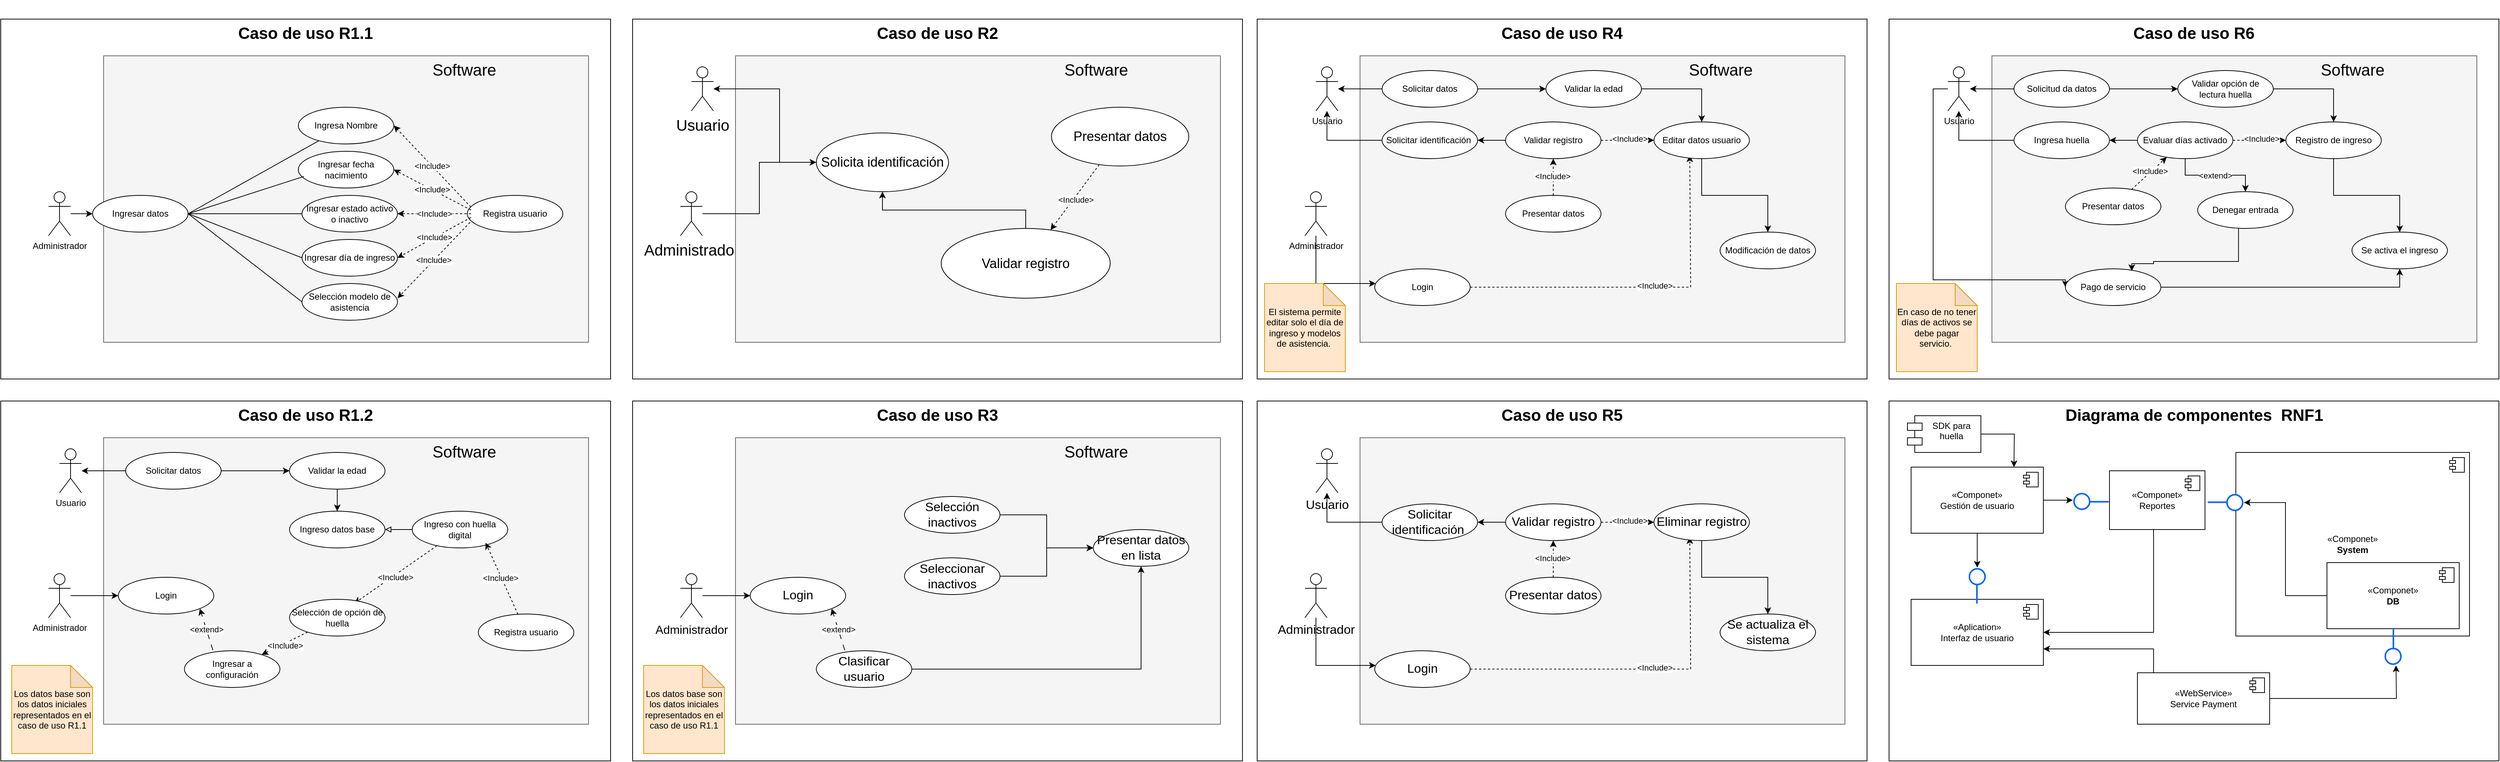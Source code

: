 <mxfile version="24.7.17">
  <diagram name="Página-1" id="iMw8ebUakvHaczHuA2bd">
    <mxGraphModel dx="1173" dy="1737" grid="1" gridSize="10" guides="1" tooltips="1" connect="1" arrows="1" fold="1" page="1" pageScale="1" pageWidth="827" pageHeight="1169" math="0" shadow="0">
      <root>
        <mxCell id="0" />
        <mxCell id="1" parent="0" />
        <mxCell id="wywwgfZlcPeR4gzROqG8-1" value="" style="rounded=0;whiteSpace=wrap;html=1;movable=0;resizable=0;rotatable=0;deletable=0;editable=0;locked=1;connectable=0;" parent="1" vertex="1">
          <mxGeometry x="20" y="10" width="830" height="490" as="geometry" />
        </mxCell>
        <mxCell id="wywwgfZlcPeR4gzROqG8-2" value="&lt;p style=&quot;line-height: 220%; font-size: 22px;&quot;&gt;&lt;b style=&quot;font-size: 22px;&quot;&gt;Caso de uso R1.1&lt;/b&gt;&lt;/p&gt;" style="text;html=1;align=center;verticalAlign=middle;whiteSpace=wrap;rounded=0;fontSize=22;" parent="1" vertex="1">
          <mxGeometry x="311.25" y="20" width="247.5" height="20" as="geometry" />
        </mxCell>
        <mxCell id="l-SMWB87ZbD4jDl5s2TY-5" value="Administrador" style="shape=umlActor;verticalLabelPosition=bottom;verticalAlign=top;html=1;outlineConnect=0;" parent="1" vertex="1">
          <mxGeometry x="85" y="245" width="30" height="60" as="geometry" />
        </mxCell>
        <mxCell id="l-SMWB87ZbD4jDl5s2TY-29" value="" style="rounded=0;whiteSpace=wrap;html=1;fillColor=#f5f5f5;fontColor=#333333;strokeColor=#666666;movable=0;resizable=0;rotatable=0;deletable=0;editable=0;locked=1;connectable=0;" parent="1" vertex="1">
          <mxGeometry x="160" y="60" width="660" height="390" as="geometry" />
        </mxCell>
        <mxCell id="l-SMWB87ZbD4jDl5s2TY-28" style="edgeStyle=orthogonalEdgeStyle;rounded=0;orthogonalLoop=1;jettySize=auto;html=1;" parent="1" source="l-SMWB87ZbD4jDl5s2TY-5" target="l-SMWB87ZbD4jDl5s2TY-27" edge="1">
          <mxGeometry relative="1" as="geometry" />
        </mxCell>
        <mxCell id="l-SMWB87ZbD4jDl5s2TY-6" value="Ingresa Nombre" style="ellipse;whiteSpace=wrap;html=1;" parent="1" vertex="1">
          <mxGeometry x="425" y="130" width="130" height="50" as="geometry" />
        </mxCell>
        <mxCell id="l-SMWB87ZbD4jDl5s2TY-7" value="Registra usuario" style="ellipse;whiteSpace=wrap;html=1;" parent="1" vertex="1">
          <mxGeometry x="655" y="250" width="130" height="50" as="geometry" />
        </mxCell>
        <mxCell id="l-SMWB87ZbD4jDl5s2TY-8" value="&amp;lt;Include&amp;gt;" style="endArrow=classic;html=1;rounded=0;entryX=1;entryY=0.5;entryDx=0;entryDy=0;dashed=1;" parent="1" target="l-SMWB87ZbD4jDl5s2TY-6" edge="1">
          <mxGeometry width="50" height="50" relative="1" as="geometry">
            <mxPoint x="660" y="266" as="sourcePoint" />
            <mxPoint x="785" y="240" as="targetPoint" />
          </mxGeometry>
        </mxCell>
        <mxCell id="l-SMWB87ZbD4jDl5s2TY-9" value="Ingresar fecha nacimiento" style="ellipse;whiteSpace=wrap;html=1;" parent="1" vertex="1">
          <mxGeometry x="425" y="190" width="130" height="50" as="geometry" />
        </mxCell>
        <mxCell id="l-SMWB87ZbD4jDl5s2TY-10" value="Ingresar estado activo o inactivo" style="ellipse;whiteSpace=wrap;html=1;" parent="1" vertex="1">
          <mxGeometry x="430" y="250" width="130" height="50" as="geometry" />
        </mxCell>
        <mxCell id="l-SMWB87ZbD4jDl5s2TY-11" value="Ingresar día de ingreso" style="ellipse;whiteSpace=wrap;html=1;" parent="1" vertex="1">
          <mxGeometry x="430" y="310" width="130" height="50" as="geometry" />
        </mxCell>
        <mxCell id="l-SMWB87ZbD4jDl5s2TY-12" value="Selección modelo de asistencia" style="ellipse;whiteSpace=wrap;html=1;" parent="1" vertex="1">
          <mxGeometry x="430" y="370" width="130" height="50" as="geometry" />
        </mxCell>
        <mxCell id="l-SMWB87ZbD4jDl5s2TY-27" value="Ingresar datos" style="ellipse;whiteSpace=wrap;html=1;" parent="1" vertex="1">
          <mxGeometry x="145" y="250" width="130" height="50" as="geometry" />
        </mxCell>
        <mxCell id="l-SMWB87ZbD4jDl5s2TY-3" value="Software" style="text;html=1;align=center;verticalAlign=middle;whiteSpace=wrap;rounded=0;fontSize=22;" parent="1" vertex="1">
          <mxGeometry x="590" y="60" width="122" height="40" as="geometry" />
        </mxCell>
        <mxCell id="l-SMWB87ZbD4jDl5s2TY-123" value="" style="rounded=0;whiteSpace=wrap;html=1;movable=1;resizable=1;rotatable=1;deletable=1;editable=1;locked=0;connectable=1;" parent="1" vertex="1">
          <mxGeometry x="20" y="530" width="830" height="490" as="geometry" />
        </mxCell>
        <mxCell id="l-SMWB87ZbD4jDl5s2TY-124" value="&lt;p style=&quot;line-height: 220%; font-size: 22px;&quot;&gt;&lt;b style=&quot;font-size: 22px;&quot;&gt;Caso de uso R1.2&lt;/b&gt;&lt;/p&gt;" style="text;html=1;align=center;verticalAlign=middle;whiteSpace=wrap;rounded=0;fontSize=22;" parent="1" vertex="1">
          <mxGeometry x="311.25" y="540" width="247.5" height="20" as="geometry" />
        </mxCell>
        <mxCell id="l-SMWB87ZbD4jDl5s2TY-125" value="Administrador" style="shape=umlActor;verticalLabelPosition=bottom;verticalAlign=top;html=1;outlineConnect=0;" parent="1" vertex="1">
          <mxGeometry x="85" y="765" width="30" height="60" as="geometry" />
        </mxCell>
        <mxCell id="l-SMWB87ZbD4jDl5s2TY-126" value="" style="rounded=0;whiteSpace=wrap;html=1;fillColor=#f5f5f5;fontColor=#333333;strokeColor=#666666;movable=1;resizable=1;rotatable=1;deletable=1;editable=1;locked=0;connectable=1;" parent="1" vertex="1">
          <mxGeometry x="160" y="580" width="660" height="390" as="geometry" />
        </mxCell>
        <mxCell id="l-SMWB87ZbD4jDl5s2TY-127" style="edgeStyle=orthogonalEdgeStyle;rounded=0;orthogonalLoop=1;jettySize=auto;html=1;" parent="1" source="l-SMWB87ZbD4jDl5s2TY-125" target="l-SMWB87ZbD4jDl5s2TY-144" edge="1">
          <mxGeometry relative="1" as="geometry" />
        </mxCell>
        <mxCell id="l-SMWB87ZbD4jDl5s2TY-128" value="Ingreso con huella digital" style="ellipse;whiteSpace=wrap;html=1;" parent="1" vertex="1">
          <mxGeometry x="580" y="680" width="130" height="50" as="geometry" />
        </mxCell>
        <mxCell id="l-SMWB87ZbD4jDl5s2TY-129" value="Registra usuario" style="ellipse;whiteSpace=wrap;html=1;" parent="1" vertex="1">
          <mxGeometry x="670" y="820" width="130" height="50" as="geometry" />
        </mxCell>
        <mxCell id="l-SMWB87ZbD4jDl5s2TY-130" value="&amp;lt;Include&amp;gt;" style="endArrow=classic;html=1;rounded=0;dashed=1;entryX=0.679;entryY=0.11;entryDx=0;entryDy=0;entryPerimeter=0;" parent="1" source="l-SMWB87ZbD4jDl5s2TY-128" target="l-SMWB87ZbD4jDl5s2TY-19" edge="1">
          <mxGeometry x="0.043" y="2" width="50" height="50" relative="1" as="geometry">
            <mxPoint x="510.0" y="777" as="sourcePoint" />
            <mxPoint x="470" y="750" as="targetPoint" />
            <mxPoint x="1" as="offset" />
          </mxGeometry>
        </mxCell>
        <mxCell id="l-SMWB87ZbD4jDl5s2TY-144" value="Login" style="ellipse;whiteSpace=wrap;html=1;" parent="1" vertex="1">
          <mxGeometry x="180" y="770" width="130" height="50" as="geometry" />
        </mxCell>
        <mxCell id="l-SMWB87ZbD4jDl5s2TY-145" value="Software" style="text;html=1;align=center;verticalAlign=middle;whiteSpace=wrap;rounded=0;fontSize=22;" parent="1" vertex="1">
          <mxGeometry x="590" y="580" width="122" height="40" as="geometry" />
        </mxCell>
        <mxCell id="l-SMWB87ZbD4jDl5s2TY-19" value="Selección de opción de huella" style="ellipse;whiteSpace=wrap;html=1;" parent="1" vertex="1">
          <mxGeometry x="413" y="800" width="130" height="50" as="geometry" />
        </mxCell>
        <mxCell id="l-SMWB87ZbD4jDl5s2TY-148" value="Los datos base son los datos iniciales representados en el caso de uso R1.1" style="shape=note;whiteSpace=wrap;html=1;backgroundOutline=1;darkOpacity=0.05;fillColor=#ffe6cc;strokeColor=#d79b00;" parent="1" vertex="1">
          <mxGeometry x="35" y="890" width="110" height="120" as="geometry" />
        </mxCell>
        <mxCell id="l-SMWB87ZbD4jDl5s2TY-149" value="Ingresar a configuración" style="ellipse;whiteSpace=wrap;html=1;" parent="1" vertex="1">
          <mxGeometry x="270" y="870" width="130" height="50" as="geometry" />
        </mxCell>
        <mxCell id="l-SMWB87ZbD4jDl5s2TY-150" value="" style="endArrow=none;html=1;rounded=0;exitX=1;exitY=0.5;exitDx=0;exitDy=0;" parent="1" source="l-SMWB87ZbD4jDl5s2TY-27" target="l-SMWB87ZbD4jDl5s2TY-6" edge="1">
          <mxGeometry width="50" height="50" relative="1" as="geometry">
            <mxPoint x="300" y="250" as="sourcePoint" />
            <mxPoint x="350" y="200" as="targetPoint" />
          </mxGeometry>
        </mxCell>
        <mxCell id="l-SMWB87ZbD4jDl5s2TY-151" value="" style="endArrow=none;html=1;rounded=0;exitX=1;exitY=0.5;exitDx=0;exitDy=0;entryX=0.058;entryY=0.685;entryDx=0;entryDy=0;entryPerimeter=0;" parent="1" source="l-SMWB87ZbD4jDl5s2TY-27" target="l-SMWB87ZbD4jDl5s2TY-9" edge="1">
          <mxGeometry width="50" height="50" relative="1" as="geometry">
            <mxPoint x="263" y="266" as="sourcePoint" />
            <mxPoint x="457" y="184" as="targetPoint" />
          </mxGeometry>
        </mxCell>
        <mxCell id="l-SMWB87ZbD4jDl5s2TY-152" value="" style="endArrow=none;html=1;rounded=0;exitX=1;exitY=0.5;exitDx=0;exitDy=0;" parent="1" source="l-SMWB87ZbD4jDl5s2TY-27" target="l-SMWB87ZbD4jDl5s2TY-10" edge="1">
          <mxGeometry width="50" height="50" relative="1" as="geometry">
            <mxPoint x="270" y="270" as="sourcePoint" />
            <mxPoint x="463" y="186" as="targetPoint" />
          </mxGeometry>
        </mxCell>
        <mxCell id="l-SMWB87ZbD4jDl5s2TY-153" value="" style="endArrow=none;html=1;rounded=0;exitX=1;exitY=0.5;exitDx=0;exitDy=0;entryX=0;entryY=0.5;entryDx=0;entryDy=0;" parent="1" source="l-SMWB87ZbD4jDl5s2TY-27" target="l-SMWB87ZbD4jDl5s2TY-11" edge="1">
          <mxGeometry width="50" height="50" relative="1" as="geometry">
            <mxPoint x="280" y="260" as="sourcePoint" />
            <mxPoint x="440" y="284" as="targetPoint" />
          </mxGeometry>
        </mxCell>
        <mxCell id="l-SMWB87ZbD4jDl5s2TY-154" value="" style="endArrow=none;html=1;rounded=0;exitX=1;exitY=0.5;exitDx=0;exitDy=0;entryX=0;entryY=0.5;entryDx=0;entryDy=0;" parent="1" source="l-SMWB87ZbD4jDl5s2TY-27" target="l-SMWB87ZbD4jDl5s2TY-12" edge="1">
          <mxGeometry width="50" height="50" relative="1" as="geometry">
            <mxPoint x="285" y="285" as="sourcePoint" />
            <mxPoint x="440" y="345" as="targetPoint" />
          </mxGeometry>
        </mxCell>
        <mxCell id="l-SMWB87ZbD4jDl5s2TY-155" value="&amp;lt;Include&amp;gt;" style="endArrow=classic;html=1;rounded=0;dashed=1;entryX=0.769;entryY=0.86;entryDx=0;entryDy=0;entryPerimeter=0;" parent="1" source="l-SMWB87ZbD4jDl5s2TY-129" target="l-SMWB87ZbD4jDl5s2TY-128" edge="1">
          <mxGeometry x="0.043" y="2" width="50" height="50" relative="1" as="geometry">
            <mxPoint x="471" y="787" as="sourcePoint" />
            <mxPoint x="529" y="738" as="targetPoint" />
            <mxPoint x="1" as="offset" />
            <Array as="points" />
          </mxGeometry>
        </mxCell>
        <mxCell id="l-SMWB87ZbD4jDl5s2TY-156" value="&amp;lt;Include&amp;gt;" style="endArrow=classic;html=1;rounded=0;dashed=1;" parent="1" source="l-SMWB87ZbD4jDl5s2TY-19" target="l-SMWB87ZbD4jDl5s2TY-149" edge="1">
          <mxGeometry x="0.043" y="2" width="50" height="50" relative="1" as="geometry">
            <mxPoint x="290" y="825" as="sourcePoint" />
            <mxPoint x="355" y="753" as="targetPoint" />
            <mxPoint x="1" as="offset" />
          </mxGeometry>
        </mxCell>
        <mxCell id="l-SMWB87ZbD4jDl5s2TY-157" value="&amp;lt;Include&amp;gt;" style="endArrow=classic;html=1;rounded=0;entryX=1;entryY=0.5;entryDx=0;entryDy=0;dashed=1;" parent="1" target="l-SMWB87ZbD4jDl5s2TY-9" edge="1">
          <mxGeometry width="50" height="50" relative="1" as="geometry">
            <mxPoint x="660" y="270" as="sourcePoint" />
            <mxPoint x="565" y="165" as="targetPoint" />
          </mxGeometry>
        </mxCell>
        <mxCell id="l-SMWB87ZbD4jDl5s2TY-158" value="&amp;lt;Include&amp;gt;" style="endArrow=classic;html=1;rounded=0;entryX=1;entryY=0.5;entryDx=0;entryDy=0;dashed=1;" parent="1" target="l-SMWB87ZbD4jDl5s2TY-10" edge="1">
          <mxGeometry width="50" height="50" relative="1" as="geometry">
            <mxPoint x="660" y="275" as="sourcePoint" />
            <mxPoint x="565" y="165" as="targetPoint" />
          </mxGeometry>
        </mxCell>
        <mxCell id="l-SMWB87ZbD4jDl5s2TY-159" value="&amp;lt;Include&amp;gt;" style="endArrow=classic;html=1;rounded=0;entryX=1;entryY=0.5;entryDx=0;entryDy=0;dashed=1;" parent="1" target="l-SMWB87ZbD4jDl5s2TY-11" edge="1">
          <mxGeometry width="50" height="50" relative="1" as="geometry">
            <mxPoint x="660" y="280" as="sourcePoint" />
            <mxPoint x="570" y="285" as="targetPoint" />
          </mxGeometry>
        </mxCell>
        <mxCell id="l-SMWB87ZbD4jDl5s2TY-160" value="&amp;lt;Include&amp;gt;" style="endArrow=classic;html=1;rounded=0;dashed=1;exitX=0.029;exitY=0.735;exitDx=0;exitDy=0;exitPerimeter=0;" parent="1" source="l-SMWB87ZbD4jDl5s2TY-7" edge="1">
          <mxGeometry width="50" height="50" relative="1" as="geometry">
            <mxPoint x="670" y="290" as="sourcePoint" />
            <mxPoint x="560" y="390" as="targetPoint" />
          </mxGeometry>
        </mxCell>
        <mxCell id="l-SMWB87ZbD4jDl5s2TY-162" value="&amp;lt;extend&amp;gt;" style="endArrow=classic;html=1;rounded=0;entryX=1;entryY=1;entryDx=0;entryDy=0;exitX=0.298;exitY=-0.015;exitDx=0;exitDy=0;exitPerimeter=0;dashed=1;dashPattern=8 8;" parent="1" source="l-SMWB87ZbD4jDl5s2TY-149" target="l-SMWB87ZbD4jDl5s2TY-144" edge="1">
          <mxGeometry x="-0.006" width="50" height="50" relative="1" as="geometry">
            <mxPoint x="310" y="880" as="sourcePoint" />
            <mxPoint x="360" y="830" as="targetPoint" />
            <mxPoint as="offset" />
          </mxGeometry>
        </mxCell>
        <mxCell id="l-SMWB87ZbD4jDl5s2TY-163" value="Ingreso datos base" style="ellipse;whiteSpace=wrap;html=1;" parent="1" vertex="1">
          <mxGeometry x="413" y="680" width="130" height="50" as="geometry" />
        </mxCell>
        <mxCell id="l-SMWB87ZbD4jDl5s2TY-174" style="edgeStyle=orthogonalEdgeStyle;rounded=0;orthogonalLoop=1;jettySize=auto;html=1;" parent="1" source="l-SMWB87ZbD4jDl5s2TY-167" target="l-SMWB87ZbD4jDl5s2TY-163" edge="1">
          <mxGeometry relative="1" as="geometry" />
        </mxCell>
        <mxCell id="l-SMWB87ZbD4jDl5s2TY-167" value="Validar la edad" style="ellipse;whiteSpace=wrap;html=1;" parent="1" vertex="1">
          <mxGeometry x="413" y="600" width="130" height="50" as="geometry" />
        </mxCell>
        <mxCell id="l-SMWB87ZbD4jDl5s2TY-168" value="Usuario" style="shape=umlActor;verticalLabelPosition=bottom;verticalAlign=top;html=1;outlineConnect=0;" parent="1" vertex="1">
          <mxGeometry x="100" y="595" width="30" height="60" as="geometry" />
        </mxCell>
        <mxCell id="l-SMWB87ZbD4jDl5s2TY-171" style="edgeStyle=orthogonalEdgeStyle;rounded=0;orthogonalLoop=1;jettySize=auto;html=1;" parent="1" source="l-SMWB87ZbD4jDl5s2TY-170" target="l-SMWB87ZbD4jDl5s2TY-167" edge="1">
          <mxGeometry relative="1" as="geometry" />
        </mxCell>
        <mxCell id="l-SMWB87ZbD4jDl5s2TY-173" style="edgeStyle=orthogonalEdgeStyle;rounded=0;orthogonalLoop=1;jettySize=auto;html=1;" parent="1" source="l-SMWB87ZbD4jDl5s2TY-170" target="l-SMWB87ZbD4jDl5s2TY-168" edge="1">
          <mxGeometry relative="1" as="geometry" />
        </mxCell>
        <mxCell id="l-SMWB87ZbD4jDl5s2TY-170" value="Solicitar datos" style="ellipse;whiteSpace=wrap;html=1;" parent="1" vertex="1">
          <mxGeometry x="190" y="600" width="130" height="50" as="geometry" />
        </mxCell>
        <mxCell id="l-SMWB87ZbD4jDl5s2TY-175" value="" style="rounded=0;whiteSpace=wrap;html=1;movable=1;resizable=1;rotatable=1;deletable=1;editable=1;locked=0;connectable=1;fontSize=21;" parent="1" vertex="1">
          <mxGeometry x="880" y="10" width="830" height="490" as="geometry" />
        </mxCell>
        <mxCell id="l-SMWB87ZbD4jDl5s2TY-176" value="&lt;p style=&quot;line-height: 220%; font-size: 22px;&quot;&gt;&lt;b style=&quot;font-size: 22px;&quot;&gt;Caso de uso R2&lt;/b&gt;&lt;/p&gt;" style="text;html=1;align=center;verticalAlign=middle;whiteSpace=wrap;rounded=0;fontSize=22;" parent="1" vertex="1">
          <mxGeometry x="1171.25" y="20" width="247.5" height="20" as="geometry" />
        </mxCell>
        <mxCell id="l-SMWB87ZbD4jDl5s2TY-177" value="Administrador" style="shape=umlActor;verticalLabelPosition=bottom;verticalAlign=top;html=1;outlineConnect=0;fontSize=21;" parent="1" vertex="1">
          <mxGeometry x="945" y="245" width="30" height="60" as="geometry" />
        </mxCell>
        <mxCell id="l-SMWB87ZbD4jDl5s2TY-178" value="" style="rounded=0;whiteSpace=wrap;html=1;fillColor=#f5f5f5;fontColor=#333333;strokeColor=#666666;movable=1;resizable=1;rotatable=1;deletable=1;editable=1;locked=0;connectable=1;" parent="1" vertex="1">
          <mxGeometry x="1020" y="60" width="660" height="390" as="geometry" />
        </mxCell>
        <mxCell id="l-SMWB87ZbD4jDl5s2TY-179" style="edgeStyle=orthogonalEdgeStyle;rounded=0;orthogonalLoop=1;jettySize=auto;html=1;" parent="1" source="l-SMWB87ZbD4jDl5s2TY-177" target="l-SMWB87ZbD4jDl5s2TY-183" edge="1">
          <mxGeometry relative="1" as="geometry" />
        </mxCell>
        <mxCell id="l-SMWB87ZbD4jDl5s2TY-183" value="Solicita identificación" style="ellipse;whiteSpace=wrap;html=1;fontSize=18;" parent="1" vertex="1">
          <mxGeometry x="1130" y="165" width="180" height="80" as="geometry" />
        </mxCell>
        <mxCell id="l-SMWB87ZbD4jDl5s2TY-184" value="Software" style="text;html=1;align=center;verticalAlign=middle;whiteSpace=wrap;rounded=0;fontSize=22;" parent="1" vertex="1">
          <mxGeometry x="1450" y="60" width="122" height="40" as="geometry" />
        </mxCell>
        <mxCell id="l-SMWB87ZbD4jDl5s2TY-185" value="Presentar datos" style="ellipse;whiteSpace=wrap;html=1;fontSize=18;" parent="1" vertex="1">
          <mxGeometry x="1450" y="130" width="187" height="80" as="geometry" />
        </mxCell>
        <mxCell id="l-SMWB87ZbD4jDl5s2TY-266" style="edgeStyle=orthogonalEdgeStyle;rounded=0;orthogonalLoop=1;jettySize=auto;html=1;" parent="1" source="l-SMWB87ZbD4jDl5s2TY-187" target="l-SMWB87ZbD4jDl5s2TY-183" edge="1">
          <mxGeometry relative="1" as="geometry" />
        </mxCell>
        <mxCell id="l-SMWB87ZbD4jDl5s2TY-187" value="Validar registro" style="ellipse;whiteSpace=wrap;html=1;fontSize=18;" parent="1" vertex="1">
          <mxGeometry x="1300" y="295" width="230" height="95" as="geometry" />
        </mxCell>
        <mxCell id="l-SMWB87ZbD4jDl5s2TY-189" value="&amp;lt;Include&amp;gt;" style="endArrow=classic;html=1;rounded=0;dashed=1;" parent="1" source="l-SMWB87ZbD4jDl5s2TY-185" target="l-SMWB87ZbD4jDl5s2TY-187" edge="1">
          <mxGeometry x="0.043" y="2" width="50" height="50" relative="1" as="geometry">
            <mxPoint x="1150" y="305" as="sourcePoint" />
            <mxPoint x="1215" y="233" as="targetPoint" />
            <mxPoint x="1" as="offset" />
          </mxGeometry>
        </mxCell>
        <mxCell id="l-SMWB87ZbD4jDl5s2TY-195" value="Usuario" style="shape=umlActor;verticalLabelPosition=bottom;verticalAlign=top;html=1;outlineConnect=0;fontSize=21;" parent="1" vertex="1">
          <mxGeometry x="960" y="75" width="30" height="60" as="geometry" />
        </mxCell>
        <mxCell id="l-SMWB87ZbD4jDl5s2TY-197" style="edgeStyle=orthogonalEdgeStyle;rounded=0;orthogonalLoop=1;jettySize=auto;html=1;" parent="1" source="l-SMWB87ZbD4jDl5s2TY-183" target="l-SMWB87ZbD4jDl5s2TY-195" edge="1">
          <mxGeometry relative="1" as="geometry">
            <Array as="points">
              <mxPoint x="1080" y="105" />
            </Array>
          </mxGeometry>
        </mxCell>
        <mxCell id="l-SMWB87ZbD4jDl5s2TY-199" value="" style="rounded=0;whiteSpace=wrap;html=1;movable=1;resizable=1;rotatable=1;deletable=1;editable=1;locked=0;connectable=1;" parent="1" vertex="1">
          <mxGeometry x="880" y="530" width="830" height="490" as="geometry" />
        </mxCell>
        <mxCell id="l-SMWB87ZbD4jDl5s2TY-200" value="&lt;p style=&quot;line-height: 220%; font-size: 22px;&quot;&gt;&lt;b style=&quot;font-size: 22px;&quot;&gt;Caso de uso R3&lt;/b&gt;&lt;/p&gt;" style="text;html=1;align=center;verticalAlign=middle;whiteSpace=wrap;rounded=0;fontSize=22;" parent="1" vertex="1">
          <mxGeometry x="1171.25" y="540" width="247.5" height="20" as="geometry" />
        </mxCell>
        <mxCell id="l-SMWB87ZbD4jDl5s2TY-201" value="Administrador" style="shape=umlActor;verticalLabelPosition=bottom;verticalAlign=top;html=1;outlineConnect=0;fontSize=16;" parent="1" vertex="1">
          <mxGeometry x="945" y="765" width="30" height="60" as="geometry" />
        </mxCell>
        <mxCell id="l-SMWB87ZbD4jDl5s2TY-202" value="" style="rounded=0;whiteSpace=wrap;html=1;fillColor=#f5f5f5;fontColor=#333333;strokeColor=#666666;movable=1;resizable=1;rotatable=1;deletable=1;editable=1;locked=0;connectable=1;" parent="1" vertex="1">
          <mxGeometry x="1020" y="580" width="660" height="390" as="geometry" />
        </mxCell>
        <mxCell id="l-SMWB87ZbD4jDl5s2TY-203" style="edgeStyle=orthogonalEdgeStyle;rounded=0;orthogonalLoop=1;jettySize=auto;html=1;" parent="1" source="l-SMWB87ZbD4jDl5s2TY-201" target="l-SMWB87ZbD4jDl5s2TY-207" edge="1">
          <mxGeometry relative="1" as="geometry" />
        </mxCell>
        <mxCell id="l-SMWB87ZbD4jDl5s2TY-207" value="Login" style="ellipse;whiteSpace=wrap;html=1;fontSize=17;" parent="1" vertex="1">
          <mxGeometry x="1040" y="770" width="130" height="50" as="geometry" />
        </mxCell>
        <mxCell id="l-SMWB87ZbD4jDl5s2TY-208" value="Software" style="text;html=1;align=center;verticalAlign=middle;whiteSpace=wrap;rounded=0;fontSize=22;" parent="1" vertex="1">
          <mxGeometry x="1450" y="580" width="122" height="40" as="geometry" />
        </mxCell>
        <mxCell id="l-SMWB87ZbD4jDl5s2TY-234" style="edgeStyle=orthogonalEdgeStyle;rounded=0;orthogonalLoop=1;jettySize=auto;html=1;" parent="1" source="l-SMWB87ZbD4jDl5s2TY-209" target="l-SMWB87ZbD4jDl5s2TY-231" edge="1">
          <mxGeometry relative="1" as="geometry" />
        </mxCell>
        <mxCell id="l-SMWB87ZbD4jDl5s2TY-209" value="Selección inactivos" style="ellipse;whiteSpace=wrap;html=1;fontSize=17;" parent="1" vertex="1">
          <mxGeometry x="1250" y="660" width="130" height="50" as="geometry" />
        </mxCell>
        <mxCell id="l-SMWB87ZbD4jDl5s2TY-210" value="Los datos base son los datos iniciales representados en el caso de uso R1.1" style="shape=note;whiteSpace=wrap;html=1;backgroundOutline=1;darkOpacity=0.05;fillColor=#ffe6cc;strokeColor=#d79b00;" parent="1" vertex="1">
          <mxGeometry x="895" y="890" width="110" height="120" as="geometry" />
        </mxCell>
        <mxCell id="ktFifqxHbu6K3ER039Zy-136" style="edgeStyle=orthogonalEdgeStyle;rounded=0;orthogonalLoop=1;jettySize=auto;html=1;" edge="1" parent="1" source="l-SMWB87ZbD4jDl5s2TY-211" target="l-SMWB87ZbD4jDl5s2TY-231">
          <mxGeometry relative="1" as="geometry" />
        </mxCell>
        <mxCell id="l-SMWB87ZbD4jDl5s2TY-211" value="Clasificar usuario" style="ellipse;whiteSpace=wrap;html=1;fontSize=17;" parent="1" vertex="1">
          <mxGeometry x="1130" y="870" width="130" height="50" as="geometry" />
        </mxCell>
        <mxCell id="l-SMWB87ZbD4jDl5s2TY-214" value="&amp;lt;extend&amp;gt;" style="endArrow=classic;html=1;rounded=0;entryX=1;entryY=1;entryDx=0;entryDy=0;exitX=0.298;exitY=-0.015;exitDx=0;exitDy=0;exitPerimeter=0;dashed=1;dashPattern=8 8;" parent="1" source="l-SMWB87ZbD4jDl5s2TY-211" target="l-SMWB87ZbD4jDl5s2TY-207" edge="1">
          <mxGeometry x="-0.006" width="50" height="50" relative="1" as="geometry">
            <mxPoint x="1170" y="880" as="sourcePoint" />
            <mxPoint x="1220" y="830" as="targetPoint" />
            <mxPoint as="offset" />
          </mxGeometry>
        </mxCell>
        <mxCell id="l-SMWB87ZbD4jDl5s2TY-223" value="" style="endArrow=block;html=1;rounded=0;entryX=1;entryY=0.5;entryDx=0;entryDy=0;endFill=0;" parent="1" source="l-SMWB87ZbD4jDl5s2TY-128" target="l-SMWB87ZbD4jDl5s2TY-163" edge="1">
          <mxGeometry width="50" height="50" relative="1" as="geometry">
            <mxPoint x="500" y="720" as="sourcePoint" />
            <mxPoint x="550" y="670" as="targetPoint" />
          </mxGeometry>
        </mxCell>
        <mxCell id="l-SMWB87ZbD4jDl5s2TY-235" style="edgeStyle=orthogonalEdgeStyle;rounded=0;orthogonalLoop=1;jettySize=auto;html=1;" parent="1" source="l-SMWB87ZbD4jDl5s2TY-230" target="l-SMWB87ZbD4jDl5s2TY-231" edge="1">
          <mxGeometry relative="1" as="geometry" />
        </mxCell>
        <mxCell id="l-SMWB87ZbD4jDl5s2TY-230" value="Seleccionar inactivos" style="ellipse;whiteSpace=wrap;html=1;fontSize=17;" parent="1" vertex="1">
          <mxGeometry x="1250" y="743.5" width="130" height="50" as="geometry" />
        </mxCell>
        <mxCell id="l-SMWB87ZbD4jDl5s2TY-231" value="Presentar datos en lista" style="ellipse;whiteSpace=wrap;html=1;fontSize=17;" parent="1" vertex="1">
          <mxGeometry x="1507" y="705" width="130" height="50" as="geometry" />
        </mxCell>
        <mxCell id="l-SMWB87ZbD4jDl5s2TY-236" value="" style="rounded=0;whiteSpace=wrap;html=1;movable=1;resizable=1;rotatable=1;deletable=1;editable=1;locked=0;connectable=1;" parent="1" vertex="1">
          <mxGeometry x="1730" y="10" width="830" height="490" as="geometry" />
        </mxCell>
        <mxCell id="l-SMWB87ZbD4jDl5s2TY-237" value="&lt;p style=&quot;line-height: 220%; font-size: 22px;&quot;&gt;&lt;b style=&quot;font-size: 22px;&quot;&gt;Caso de uso R4&lt;/b&gt;&lt;/p&gt;" style="text;html=1;align=center;verticalAlign=middle;whiteSpace=wrap;rounded=0;fontSize=22;" parent="1" vertex="1">
          <mxGeometry x="2021.25" y="20" width="247.5" height="20" as="geometry" />
        </mxCell>
        <mxCell id="l-SMWB87ZbD4jDl5s2TY-238" value="Administrador" style="shape=umlActor;verticalLabelPosition=bottom;verticalAlign=top;html=1;outlineConnect=0;" parent="1" vertex="1">
          <mxGeometry x="1795" y="245" width="30" height="60" as="geometry" />
        </mxCell>
        <mxCell id="l-SMWB87ZbD4jDl5s2TY-239" value="" style="rounded=0;whiteSpace=wrap;html=1;fillColor=#f5f5f5;fontColor=#333333;strokeColor=#666666;movable=1;resizable=1;rotatable=1;deletable=1;editable=1;locked=0;connectable=1;" parent="1" vertex="1">
          <mxGeometry x="1870" y="60" width="660" height="390" as="geometry" />
        </mxCell>
        <mxCell id="l-SMWB87ZbD4jDl5s2TY-240" style="edgeStyle=orthogonalEdgeStyle;rounded=0;orthogonalLoop=1;jettySize=auto;html=1;" parent="1" source="l-SMWB87ZbD4jDl5s2TY-238" target="l-SMWB87ZbD4jDl5s2TY-244" edge="1">
          <mxGeometry relative="1" as="geometry">
            <Array as="points">
              <mxPoint x="1810" y="370" />
            </Array>
          </mxGeometry>
        </mxCell>
        <mxCell id="l-SMWB87ZbD4jDl5s2TY-242" value="Modificación de datos" style="ellipse;whiteSpace=wrap;html=1;" parent="1" vertex="1">
          <mxGeometry x="2360" y="300" width="130" height="50" as="geometry" />
        </mxCell>
        <mxCell id="l-SMWB87ZbD4jDl5s2TY-243" value="&amp;lt;Include&amp;gt;" style="endArrow=classic;html=1;rounded=0;dashed=1;exitX=1;exitY=0.5;exitDx=0;exitDy=0;" parent="1" source="l-SMWB87ZbD4jDl5s2TY-264" target="l-SMWB87ZbD4jDl5s2TY-252" edge="1">
          <mxGeometry x="0.043" y="2" width="50" height="50" relative="1" as="geometry">
            <mxPoint x="2220" y="257" as="sourcePoint" />
            <mxPoint x="2180" y="230" as="targetPoint" />
            <mxPoint x="1" as="offset" />
          </mxGeometry>
        </mxCell>
        <mxCell id="l-SMWB87ZbD4jDl5s2TY-244" value="Login" style="ellipse;whiteSpace=wrap;html=1;" parent="1" vertex="1">
          <mxGeometry x="1890" y="350" width="130" height="50" as="geometry" />
        </mxCell>
        <mxCell id="l-SMWB87ZbD4jDl5s2TY-245" value="Software" style="text;html=1;align=center;verticalAlign=middle;whiteSpace=wrap;rounded=0;fontSize=22;" parent="1" vertex="1">
          <mxGeometry x="2300" y="60" width="122" height="40" as="geometry" />
        </mxCell>
        <mxCell id="l-SMWB87ZbD4jDl5s2TY-249" value="&amp;lt;Include&amp;gt;" style="endArrow=classic;html=1;rounded=0;dashed=1;" parent="1" source="l-SMWB87ZbD4jDl5s2TY-268" target="l-SMWB87ZbD4jDl5s2TY-264" edge="1">
          <mxGeometry x="0.043" y="2" width="50" height="50" relative="1" as="geometry">
            <mxPoint x="2181" y="267" as="sourcePoint" />
            <mxPoint x="2239" y="218" as="targetPoint" />
            <mxPoint x="1" as="offset" />
            <Array as="points" />
          </mxGeometry>
        </mxCell>
        <mxCell id="l-SMWB87ZbD4jDl5s2TY-250" value="&amp;lt;Include&amp;gt;" style="endArrow=classic;html=1;rounded=0;dashed=1;entryX=0.375;entryY=0.91;entryDx=0;entryDy=0;entryPerimeter=0;" parent="1" source="l-SMWB87ZbD4jDl5s2TY-244" target="l-SMWB87ZbD4jDl5s2TY-252" edge="1">
          <mxGeometry x="0.043" y="2" width="50" height="50" relative="1" as="geometry">
            <mxPoint x="2206.384" y="328.979" as="sourcePoint" />
            <mxPoint x="2246.616" y="381.021" as="targetPoint" />
            <mxPoint x="1" as="offset" />
            <Array as="points">
              <mxPoint x="2320" y="375" />
            </Array>
          </mxGeometry>
        </mxCell>
        <mxCell id="l-SMWB87ZbD4jDl5s2TY-271" style="edgeStyle=orthogonalEdgeStyle;rounded=0;orthogonalLoop=1;jettySize=auto;html=1;" parent="1" source="l-SMWB87ZbD4jDl5s2TY-252" target="l-SMWB87ZbD4jDl5s2TY-242" edge="1">
          <mxGeometry relative="1" as="geometry" />
        </mxCell>
        <mxCell id="l-SMWB87ZbD4jDl5s2TY-252" value="Editar datos usuario" style="ellipse;whiteSpace=wrap;html=1;" parent="1" vertex="1">
          <mxGeometry x="2270" y="150" width="130" height="50" as="geometry" />
        </mxCell>
        <mxCell id="l-SMWB87ZbD4jDl5s2TY-253" style="edgeStyle=orthogonalEdgeStyle;rounded=0;orthogonalLoop=1;jettySize=auto;html=1;" parent="1" source="l-SMWB87ZbD4jDl5s2TY-254" target="l-SMWB87ZbD4jDl5s2TY-252" edge="1">
          <mxGeometry relative="1" as="geometry" />
        </mxCell>
        <mxCell id="l-SMWB87ZbD4jDl5s2TY-254" value="Validar la edad" style="ellipse;whiteSpace=wrap;html=1;" parent="1" vertex="1">
          <mxGeometry x="2123" y="80" width="130" height="50" as="geometry" />
        </mxCell>
        <mxCell id="l-SMWB87ZbD4jDl5s2TY-255" value="Usuario" style="shape=umlActor;verticalLabelPosition=bottom;verticalAlign=top;html=1;outlineConnect=0;" parent="1" vertex="1">
          <mxGeometry x="1810" y="75" width="30" height="60" as="geometry" />
        </mxCell>
        <mxCell id="l-SMWB87ZbD4jDl5s2TY-256" style="edgeStyle=orthogonalEdgeStyle;rounded=0;orthogonalLoop=1;jettySize=auto;html=1;" parent="1" source="l-SMWB87ZbD4jDl5s2TY-258" target="l-SMWB87ZbD4jDl5s2TY-254" edge="1">
          <mxGeometry relative="1" as="geometry" />
        </mxCell>
        <mxCell id="l-SMWB87ZbD4jDl5s2TY-257" style="edgeStyle=orthogonalEdgeStyle;rounded=0;orthogonalLoop=1;jettySize=auto;html=1;" parent="1" source="l-SMWB87ZbD4jDl5s2TY-258" target="l-SMWB87ZbD4jDl5s2TY-255" edge="1">
          <mxGeometry relative="1" as="geometry" />
        </mxCell>
        <mxCell id="l-SMWB87ZbD4jDl5s2TY-258" value="Solicitar datos" style="ellipse;whiteSpace=wrap;html=1;" parent="1" vertex="1">
          <mxGeometry x="1900" y="80" width="130" height="50" as="geometry" />
        </mxCell>
        <mxCell id="l-SMWB87ZbD4jDl5s2TY-263" style="edgeStyle=orthogonalEdgeStyle;rounded=0;orthogonalLoop=1;jettySize=auto;html=1;" parent="1" source="l-SMWB87ZbD4jDl5s2TY-262" target="l-SMWB87ZbD4jDl5s2TY-255" edge="1">
          <mxGeometry relative="1" as="geometry" />
        </mxCell>
        <mxCell id="l-SMWB87ZbD4jDl5s2TY-262" value="Solicitar identificación&amp;nbsp;" style="ellipse;whiteSpace=wrap;html=1;" parent="1" vertex="1">
          <mxGeometry x="1900" y="150" width="130" height="50" as="geometry" />
        </mxCell>
        <mxCell id="l-SMWB87ZbD4jDl5s2TY-267" style="edgeStyle=orthogonalEdgeStyle;rounded=0;orthogonalLoop=1;jettySize=auto;html=1;" parent="1" source="l-SMWB87ZbD4jDl5s2TY-264" target="l-SMWB87ZbD4jDl5s2TY-262" edge="1">
          <mxGeometry relative="1" as="geometry" />
        </mxCell>
        <mxCell id="l-SMWB87ZbD4jDl5s2TY-268" value="Presentar datos" style="ellipse;whiteSpace=wrap;html=1;" parent="1" vertex="1">
          <mxGeometry x="2068" y="250" width="130" height="50" as="geometry" />
        </mxCell>
        <mxCell id="l-SMWB87ZbD4jDl5s2TY-264" value="Validar registro" style="ellipse;whiteSpace=wrap;html=1;" parent="1" vertex="1">
          <mxGeometry x="2068" y="150" width="130" height="50" as="geometry" />
        </mxCell>
        <mxCell id="ktFifqxHbu6K3ER039Zy-1" value="El sistema permite editar solo el día de ingreso y modelos de asistencia.&amp;nbsp;" style="shape=note;whiteSpace=wrap;html=1;backgroundOutline=1;darkOpacity=0.05;fillColor=#ffe6cc;strokeColor=#d79b00;" vertex="1" parent="1">
          <mxGeometry x="1740" y="370" width="110" height="120" as="geometry" />
        </mxCell>
        <mxCell id="ktFifqxHbu6K3ER039Zy-2" value="" style="rounded=0;whiteSpace=wrap;html=1;movable=1;resizable=1;rotatable=1;deletable=1;editable=1;locked=0;connectable=1;" vertex="1" parent="1">
          <mxGeometry x="1730" y="530" width="830" height="490" as="geometry" />
        </mxCell>
        <mxCell id="ktFifqxHbu6K3ER039Zy-3" value="&lt;p style=&quot;line-height: 220%; font-size: 22px;&quot;&gt;&lt;b style=&quot;font-size: 22px;&quot;&gt;Caso de uso R5&lt;/b&gt;&lt;/p&gt;" style="text;html=1;align=center;verticalAlign=middle;whiteSpace=wrap;rounded=0;fontSize=22;" vertex="1" parent="1">
          <mxGeometry x="2021.25" y="540" width="247.5" height="20" as="geometry" />
        </mxCell>
        <mxCell id="ktFifqxHbu6K3ER039Zy-4" value="Administrador" style="shape=umlActor;verticalLabelPosition=bottom;verticalAlign=top;html=1;outlineConnect=0;fontSize=17;" vertex="1" parent="1">
          <mxGeometry x="1795" y="765" width="30" height="60" as="geometry" />
        </mxCell>
        <mxCell id="ktFifqxHbu6K3ER039Zy-5" value="" style="rounded=0;whiteSpace=wrap;html=1;fillColor=#f5f5f5;fontColor=#333333;strokeColor=#666666;movable=1;resizable=1;rotatable=1;deletable=1;editable=1;locked=0;connectable=1;" vertex="1" parent="1">
          <mxGeometry x="1870" y="580" width="660" height="390" as="geometry" />
        </mxCell>
        <mxCell id="ktFifqxHbu6K3ER039Zy-6" style="edgeStyle=orthogonalEdgeStyle;rounded=0;orthogonalLoop=1;jettySize=auto;html=1;" edge="1" parent="1" source="ktFifqxHbu6K3ER039Zy-4" target="ktFifqxHbu6K3ER039Zy-9">
          <mxGeometry relative="1" as="geometry">
            <Array as="points">
              <mxPoint x="1810" y="890" />
            </Array>
          </mxGeometry>
        </mxCell>
        <mxCell id="ktFifqxHbu6K3ER039Zy-7" value="Se actualiza el sistema" style="ellipse;whiteSpace=wrap;html=1;fontSize=17;" vertex="1" parent="1">
          <mxGeometry x="2360" y="820" width="130" height="50" as="geometry" />
        </mxCell>
        <mxCell id="ktFifqxHbu6K3ER039Zy-8" value="&amp;lt;Include&amp;gt;" style="endArrow=classic;html=1;rounded=0;dashed=1;exitX=1;exitY=0.5;exitDx=0;exitDy=0;" edge="1" parent="1" source="ktFifqxHbu6K3ER039Zy-25" target="ktFifqxHbu6K3ER039Zy-14">
          <mxGeometry x="0.043" y="2" width="50" height="50" relative="1" as="geometry">
            <mxPoint x="2220" y="777" as="sourcePoint" />
            <mxPoint x="2180" y="750" as="targetPoint" />
            <mxPoint x="1" as="offset" />
          </mxGeometry>
        </mxCell>
        <mxCell id="ktFifqxHbu6K3ER039Zy-9" value="Login" style="ellipse;whiteSpace=wrap;html=1;fontSize=17;" vertex="1" parent="1">
          <mxGeometry x="1890" y="870" width="130" height="50" as="geometry" />
        </mxCell>
        <mxCell id="ktFifqxHbu6K3ER039Zy-11" value="&amp;lt;Include&amp;gt;" style="endArrow=classic;html=1;rounded=0;dashed=1;" edge="1" parent="1" source="ktFifqxHbu6K3ER039Zy-24" target="ktFifqxHbu6K3ER039Zy-25">
          <mxGeometry x="0.043" y="2" width="50" height="50" relative="1" as="geometry">
            <mxPoint x="2181" y="787" as="sourcePoint" />
            <mxPoint x="2239" y="738" as="targetPoint" />
            <mxPoint x="1" as="offset" />
            <Array as="points" />
          </mxGeometry>
        </mxCell>
        <mxCell id="ktFifqxHbu6K3ER039Zy-12" value="&amp;lt;Include&amp;gt;" style="endArrow=classic;html=1;rounded=0;dashed=1;entryX=0.375;entryY=0.91;entryDx=0;entryDy=0;entryPerimeter=0;" edge="1" parent="1" source="ktFifqxHbu6K3ER039Zy-9" target="ktFifqxHbu6K3ER039Zy-14">
          <mxGeometry x="0.043" y="2" width="50" height="50" relative="1" as="geometry">
            <mxPoint x="2206.384" y="848.979" as="sourcePoint" />
            <mxPoint x="2246.616" y="901.021" as="targetPoint" />
            <mxPoint x="1" as="offset" />
            <Array as="points">
              <mxPoint x="2320" y="895" />
            </Array>
          </mxGeometry>
        </mxCell>
        <mxCell id="ktFifqxHbu6K3ER039Zy-13" style="edgeStyle=orthogonalEdgeStyle;rounded=0;orthogonalLoop=1;jettySize=auto;html=1;" edge="1" parent="1" source="ktFifqxHbu6K3ER039Zy-14" target="ktFifqxHbu6K3ER039Zy-7">
          <mxGeometry relative="1" as="geometry" />
        </mxCell>
        <mxCell id="ktFifqxHbu6K3ER039Zy-14" value="Eliminar registro" style="ellipse;whiteSpace=wrap;html=1;fontSize=17;" vertex="1" parent="1">
          <mxGeometry x="2270" y="670" width="130" height="50" as="geometry" />
        </mxCell>
        <mxCell id="ktFifqxHbu6K3ER039Zy-17" value="Usuario" style="shape=umlActor;verticalLabelPosition=bottom;verticalAlign=top;html=1;outlineConnect=0;fontSize=17;" vertex="1" parent="1">
          <mxGeometry x="1810" y="595" width="30" height="60" as="geometry" />
        </mxCell>
        <mxCell id="ktFifqxHbu6K3ER039Zy-21" style="edgeStyle=orthogonalEdgeStyle;rounded=0;orthogonalLoop=1;jettySize=auto;html=1;" edge="1" parent="1" source="ktFifqxHbu6K3ER039Zy-22" target="ktFifqxHbu6K3ER039Zy-17">
          <mxGeometry relative="1" as="geometry" />
        </mxCell>
        <mxCell id="ktFifqxHbu6K3ER039Zy-22" value="Solicitar identificación&amp;nbsp;" style="ellipse;whiteSpace=wrap;html=1;fontSize=17;" vertex="1" parent="1">
          <mxGeometry x="1900" y="670" width="130" height="50" as="geometry" />
        </mxCell>
        <mxCell id="ktFifqxHbu6K3ER039Zy-23" style="edgeStyle=orthogonalEdgeStyle;rounded=0;orthogonalLoop=1;jettySize=auto;html=1;" edge="1" parent="1" source="ktFifqxHbu6K3ER039Zy-25" target="ktFifqxHbu6K3ER039Zy-22">
          <mxGeometry relative="1" as="geometry" />
        </mxCell>
        <mxCell id="ktFifqxHbu6K3ER039Zy-24" value="Presentar datos" style="ellipse;whiteSpace=wrap;html=1;fontSize=17;" vertex="1" parent="1">
          <mxGeometry x="2068" y="770" width="130" height="50" as="geometry" />
        </mxCell>
        <mxCell id="ktFifqxHbu6K3ER039Zy-25" value="Validar registro" style="ellipse;whiteSpace=wrap;html=1;fontSize=17;" vertex="1" parent="1">
          <mxGeometry x="2068" y="670" width="130" height="50" as="geometry" />
        </mxCell>
        <mxCell id="ktFifqxHbu6K3ER039Zy-51" value="" style="rounded=0;whiteSpace=wrap;html=1;movable=1;resizable=1;rotatable=1;deletable=1;editable=1;locked=0;connectable=1;" vertex="1" parent="1">
          <mxGeometry x="2590" y="10" width="830" height="490" as="geometry" />
        </mxCell>
        <mxCell id="ktFifqxHbu6K3ER039Zy-52" value="&lt;p style=&quot;line-height: 220%; font-size: 22px;&quot;&gt;&lt;b style=&quot;font-size: 22px;&quot;&gt;Caso de uso R6&lt;/b&gt;&lt;/p&gt;" style="text;html=1;align=center;verticalAlign=middle;whiteSpace=wrap;rounded=0;fontSize=22;" vertex="1" parent="1">
          <mxGeometry x="2881.25" y="20" width="247.5" height="20" as="geometry" />
        </mxCell>
        <mxCell id="ktFifqxHbu6K3ER039Zy-54" value="" style="rounded=0;whiteSpace=wrap;html=1;fillColor=#f5f5f5;fontColor=#333333;strokeColor=#666666;movable=1;resizable=1;rotatable=1;deletable=1;editable=1;locked=0;connectable=1;" vertex="1" parent="1">
          <mxGeometry x="2730" y="60" width="660" height="390" as="geometry" />
        </mxCell>
        <mxCell id="ktFifqxHbu6K3ER039Zy-56" value="Se activa el ingreso" style="ellipse;whiteSpace=wrap;html=1;" vertex="1" parent="1">
          <mxGeometry x="3220" y="300" width="130" height="50" as="geometry" />
        </mxCell>
        <mxCell id="ktFifqxHbu6K3ER039Zy-57" value="&amp;lt;Include&amp;gt;" style="endArrow=classic;html=1;rounded=0;dashed=1;exitX=1;exitY=0.5;exitDx=0;exitDy=0;" edge="1" parent="1" source="ktFifqxHbu6K3ER039Zy-74" target="ktFifqxHbu6K3ER039Zy-63">
          <mxGeometry x="0.043" y="2" width="50" height="50" relative="1" as="geometry">
            <mxPoint x="3080" y="257" as="sourcePoint" />
            <mxPoint x="3040" y="230" as="targetPoint" />
            <mxPoint x="1" as="offset" />
          </mxGeometry>
        </mxCell>
        <mxCell id="ktFifqxHbu6K3ER039Zy-59" value="Software" style="text;html=1;align=center;verticalAlign=middle;whiteSpace=wrap;rounded=0;fontSize=22;" vertex="1" parent="1">
          <mxGeometry x="3160" y="60" width="122" height="40" as="geometry" />
        </mxCell>
        <mxCell id="ktFifqxHbu6K3ER039Zy-60" value="&amp;lt;Include&amp;gt;" style="endArrow=classic;html=1;rounded=0;dashed=1;" edge="1" parent="1" source="ktFifqxHbu6K3ER039Zy-73" target="ktFifqxHbu6K3ER039Zy-74">
          <mxGeometry x="0.043" y="2" width="50" height="50" relative="1" as="geometry">
            <mxPoint x="3041" y="267" as="sourcePoint" />
            <mxPoint x="3099" y="218" as="targetPoint" />
            <mxPoint x="1" as="offset" />
            <Array as="points" />
          </mxGeometry>
        </mxCell>
        <mxCell id="ktFifqxHbu6K3ER039Zy-62" style="edgeStyle=orthogonalEdgeStyle;rounded=0;orthogonalLoop=1;jettySize=auto;html=1;" edge="1" parent="1" source="ktFifqxHbu6K3ER039Zy-63" target="ktFifqxHbu6K3ER039Zy-56">
          <mxGeometry relative="1" as="geometry" />
        </mxCell>
        <mxCell id="ktFifqxHbu6K3ER039Zy-63" value="Registro de ingreso" style="ellipse;whiteSpace=wrap;html=1;" vertex="1" parent="1">
          <mxGeometry x="3130" y="150" width="130" height="50" as="geometry" />
        </mxCell>
        <mxCell id="ktFifqxHbu6K3ER039Zy-64" style="edgeStyle=orthogonalEdgeStyle;rounded=0;orthogonalLoop=1;jettySize=auto;html=1;" edge="1" parent="1" source="ktFifqxHbu6K3ER039Zy-65" target="ktFifqxHbu6K3ER039Zy-63">
          <mxGeometry relative="1" as="geometry" />
        </mxCell>
        <mxCell id="ktFifqxHbu6K3ER039Zy-65" value="Validar opción de lectura huella" style="ellipse;whiteSpace=wrap;html=1;" vertex="1" parent="1">
          <mxGeometry x="2983" y="80" width="130" height="50" as="geometry" />
        </mxCell>
        <mxCell id="ktFifqxHbu6K3ER039Zy-79" style="edgeStyle=orthogonalEdgeStyle;rounded=0;orthogonalLoop=1;jettySize=auto;html=1;entryX=0;entryY=0.5;entryDx=0;entryDy=0;" edge="1" parent="1" source="ktFifqxHbu6K3ER039Zy-66" target="ktFifqxHbu6K3ER039Zy-77">
          <mxGeometry relative="1" as="geometry">
            <Array as="points">
              <mxPoint x="2650" y="105" />
              <mxPoint x="2650" y="365" />
            </Array>
          </mxGeometry>
        </mxCell>
        <mxCell id="ktFifqxHbu6K3ER039Zy-66" value="Usuario" style="shape=umlActor;verticalLabelPosition=bottom;verticalAlign=top;html=1;outlineConnect=0;" vertex="1" parent="1">
          <mxGeometry x="2670" y="75" width="30" height="60" as="geometry" />
        </mxCell>
        <mxCell id="ktFifqxHbu6K3ER039Zy-67" style="edgeStyle=orthogonalEdgeStyle;rounded=0;orthogonalLoop=1;jettySize=auto;html=1;" edge="1" parent="1" source="ktFifqxHbu6K3ER039Zy-69" target="ktFifqxHbu6K3ER039Zy-65">
          <mxGeometry relative="1" as="geometry" />
        </mxCell>
        <mxCell id="ktFifqxHbu6K3ER039Zy-68" style="edgeStyle=orthogonalEdgeStyle;rounded=0;orthogonalLoop=1;jettySize=auto;html=1;" edge="1" parent="1" source="ktFifqxHbu6K3ER039Zy-69" target="ktFifqxHbu6K3ER039Zy-66">
          <mxGeometry relative="1" as="geometry" />
        </mxCell>
        <mxCell id="ktFifqxHbu6K3ER039Zy-69" value="Solicitud da datos" style="ellipse;whiteSpace=wrap;html=1;" vertex="1" parent="1">
          <mxGeometry x="2760" y="80" width="130" height="50" as="geometry" />
        </mxCell>
        <mxCell id="ktFifqxHbu6K3ER039Zy-70" style="edgeStyle=orthogonalEdgeStyle;rounded=0;orthogonalLoop=1;jettySize=auto;html=1;" edge="1" parent="1" source="ktFifqxHbu6K3ER039Zy-71" target="ktFifqxHbu6K3ER039Zy-66">
          <mxGeometry relative="1" as="geometry" />
        </mxCell>
        <mxCell id="ktFifqxHbu6K3ER039Zy-71" value="Ingresa huella" style="ellipse;whiteSpace=wrap;html=1;" vertex="1" parent="1">
          <mxGeometry x="2760" y="150" width="130" height="50" as="geometry" />
        </mxCell>
        <mxCell id="ktFifqxHbu6K3ER039Zy-72" style="edgeStyle=orthogonalEdgeStyle;rounded=0;orthogonalLoop=1;jettySize=auto;html=1;" edge="1" parent="1" source="ktFifqxHbu6K3ER039Zy-74" target="ktFifqxHbu6K3ER039Zy-71">
          <mxGeometry relative="1" as="geometry" />
        </mxCell>
        <mxCell id="ktFifqxHbu6K3ER039Zy-73" value="Presentar datos" style="ellipse;whiteSpace=wrap;html=1;" vertex="1" parent="1">
          <mxGeometry x="2830" y="240" width="130" height="50" as="geometry" />
        </mxCell>
        <mxCell id="ktFifqxHbu6K3ER039Zy-78" value="&amp;lt;extend&amp;gt;" style="edgeStyle=orthogonalEdgeStyle;rounded=0;orthogonalLoop=1;jettySize=auto;html=1;" edge="1" parent="1" source="ktFifqxHbu6K3ER039Zy-74" target="ktFifqxHbu6K3ER039Zy-76">
          <mxGeometry relative="1" as="geometry" />
        </mxCell>
        <mxCell id="ktFifqxHbu6K3ER039Zy-74" value="Evaluar días activado" style="ellipse;whiteSpace=wrap;html=1;" vertex="1" parent="1">
          <mxGeometry x="2928" y="150" width="130" height="50" as="geometry" />
        </mxCell>
        <mxCell id="ktFifqxHbu6K3ER039Zy-75" value="En caso de no tener días de activos se debe pagar servicio.&amp;nbsp;" style="shape=note;whiteSpace=wrap;html=1;backgroundOutline=1;darkOpacity=0.05;fillColor=#ffe6cc;strokeColor=#d79b00;" vertex="1" parent="1">
          <mxGeometry x="2600" y="370" width="110" height="120" as="geometry" />
        </mxCell>
        <mxCell id="ktFifqxHbu6K3ER039Zy-80" style="edgeStyle=orthogonalEdgeStyle;rounded=0;orthogonalLoop=1;jettySize=auto;html=1;entryX=0.695;entryY=0.06;entryDx=0;entryDy=0;exitX=0.428;exitY=0.973;exitDx=0;exitDy=0;exitPerimeter=0;entryPerimeter=0;" edge="1" parent="1" source="ktFifqxHbu6K3ER039Zy-76" target="ktFifqxHbu6K3ER039Zy-77">
          <mxGeometry relative="1" as="geometry">
            <mxPoint x="3094.23" y="329.997" as="sourcePoint" />
            <mxPoint x="3025.77" y="442.383" as="targetPoint" />
            <Array as="points">
              <mxPoint x="3066" y="340" />
              <mxPoint x="2950" y="340" />
              <mxPoint x="2950" y="343" />
            </Array>
          </mxGeometry>
        </mxCell>
        <mxCell id="ktFifqxHbu6K3ER039Zy-76" value="Denegar entrada" style="ellipse;whiteSpace=wrap;html=1;" vertex="1" parent="1">
          <mxGeometry x="3010" y="245" width="130" height="50" as="geometry" />
        </mxCell>
        <mxCell id="ktFifqxHbu6K3ER039Zy-83" style="edgeStyle=orthogonalEdgeStyle;rounded=0;orthogonalLoop=1;jettySize=auto;html=1;entryX=0.5;entryY=1;entryDx=0;entryDy=0;" edge="1" parent="1" source="ktFifqxHbu6K3ER039Zy-77" target="ktFifqxHbu6K3ER039Zy-56">
          <mxGeometry relative="1" as="geometry" />
        </mxCell>
        <mxCell id="ktFifqxHbu6K3ER039Zy-77" value="Pago de servicio" style="ellipse;whiteSpace=wrap;html=1;" vertex="1" parent="1">
          <mxGeometry x="2830" y="350" width="130" height="50" as="geometry" />
        </mxCell>
        <mxCell id="ktFifqxHbu6K3ER039Zy-84" value="" style="rounded=0;whiteSpace=wrap;html=1;movable=0;resizable=0;rotatable=0;deletable=0;editable=0;locked=1;connectable=0;" vertex="1" parent="1">
          <mxGeometry x="2590" y="530" width="830" height="490" as="geometry" />
        </mxCell>
        <mxCell id="ktFifqxHbu6K3ER039Zy-85" value="&lt;p style=&quot;line-height: 220%; font-size: 22px;&quot;&gt;&lt;b style=&quot;font-size: 22px;&quot;&gt;Diagrama de componentes&amp;nbsp; RNF1&lt;/b&gt;&lt;/p&gt;" style="text;html=1;align=center;verticalAlign=middle;whiteSpace=wrap;rounded=0;fontSize=22;movable=1;resizable=1;rotatable=1;deletable=1;editable=1;locked=0;connectable=1;" vertex="1" parent="1">
          <mxGeometry x="2820.63" y="540" width="368.75" height="20" as="geometry" />
        </mxCell>
        <mxCell id="ktFifqxHbu6K3ER039Zy-111" value="«Componet»&lt;br&gt;&lt;b&gt;System&lt;/b&gt;" style="html=1;dropTarget=0;whiteSpace=wrap;" vertex="1" parent="1">
          <mxGeometry x="3062" y="600" width="318" height="250" as="geometry" />
        </mxCell>
        <mxCell id="ktFifqxHbu6K3ER039Zy-112" value="" style="shape=module;jettyWidth=8;jettyHeight=4;" vertex="1" parent="ktFifqxHbu6K3ER039Zy-111">
          <mxGeometry x="1" width="20" height="20" relative="1" as="geometry">
            <mxPoint x="-27" y="7" as="offset" />
          </mxGeometry>
        </mxCell>
        <mxCell id="ktFifqxHbu6K3ER039Zy-127" style="edgeStyle=orthogonalEdgeStyle;rounded=0;orthogonalLoop=1;jettySize=auto;html=1;" edge="1" parent="1" source="ktFifqxHbu6K3ER039Zy-113">
          <mxGeometry relative="1" as="geometry">
            <mxPoint x="2760" y="620" as="targetPoint" />
          </mxGeometry>
        </mxCell>
        <mxCell id="ktFifqxHbu6K3ER039Zy-113" value="SDK para huella" style="shape=module;align=left;spacingLeft=20;align=center;verticalAlign=top;whiteSpace=wrap;html=1;" vertex="1" parent="1">
          <mxGeometry x="2615" y="550" width="100" height="50" as="geometry" />
        </mxCell>
        <mxCell id="ktFifqxHbu6K3ER039Zy-131" style="edgeStyle=orthogonalEdgeStyle;rounded=0;orthogonalLoop=1;jettySize=auto;html=1;entryX=1;entryY=0.5;entryDx=0;entryDy=0;" edge="1" parent="1" source="ktFifqxHbu6K3ER039Zy-114" target="ktFifqxHbu6K3ER039Zy-130">
          <mxGeometry relative="1" as="geometry" />
        </mxCell>
        <mxCell id="ktFifqxHbu6K3ER039Zy-114" value="«Componet»&lt;br&gt;&lt;b&gt;DB&lt;/b&gt;" style="html=1;dropTarget=0;whiteSpace=wrap;" vertex="1" parent="1">
          <mxGeometry x="3186" y="750" width="180" height="90" as="geometry" />
        </mxCell>
        <mxCell id="ktFifqxHbu6K3ER039Zy-115" value="" style="shape=module;jettyWidth=8;jettyHeight=4;" vertex="1" parent="ktFifqxHbu6K3ER039Zy-114">
          <mxGeometry x="1" width="20" height="20" relative="1" as="geometry">
            <mxPoint x="-27" y="7" as="offset" />
          </mxGeometry>
        </mxCell>
        <mxCell id="ktFifqxHbu6K3ER039Zy-121" style="edgeStyle=orthogonalEdgeStyle;rounded=0;orthogonalLoop=1;jettySize=auto;html=1;entryX=1;entryY=0.5;entryDx=0;entryDy=0;" edge="1" parent="1" source="ktFifqxHbu6K3ER039Zy-116" target="ktFifqxHbu6K3ER039Zy-120">
          <mxGeometry relative="1" as="geometry" />
        </mxCell>
        <mxCell id="ktFifqxHbu6K3ER039Zy-129" style="edgeStyle=orthogonalEdgeStyle;rounded=0;orthogonalLoop=1;jettySize=auto;html=1;" edge="1" parent="1" source="ktFifqxHbu6K3ER039Zy-116">
          <mxGeometry relative="1" as="geometry">
            <mxPoint x="2840" y="665" as="targetPoint" />
          </mxGeometry>
        </mxCell>
        <mxCell id="ktFifqxHbu6K3ER039Zy-116" value="«Componet»&lt;br&gt;&lt;div&gt;Gestión de usuario&lt;/div&gt;" style="html=1;dropTarget=0;whiteSpace=wrap;" vertex="1" parent="1">
          <mxGeometry x="2620" y="620" width="180" height="90" as="geometry" />
        </mxCell>
        <mxCell id="ktFifqxHbu6K3ER039Zy-117" value="" style="shape=module;jettyWidth=8;jettyHeight=4;" vertex="1" parent="ktFifqxHbu6K3ER039Zy-116">
          <mxGeometry x="1" width="20" height="20" relative="1" as="geometry">
            <mxPoint x="-27" y="7" as="offset" />
          </mxGeometry>
        </mxCell>
        <mxCell id="ktFifqxHbu6K3ER039Zy-118" value="«Aplication»&lt;br&gt;&lt;div&gt;Interfaz de usuario&lt;/div&gt;" style="html=1;dropTarget=0;whiteSpace=wrap;" vertex="1" parent="1">
          <mxGeometry x="2620" y="800" width="180" height="90" as="geometry" />
        </mxCell>
        <mxCell id="ktFifqxHbu6K3ER039Zy-119" value="" style="shape=module;jettyWidth=8;jettyHeight=4;" vertex="1" parent="ktFifqxHbu6K3ER039Zy-118">
          <mxGeometry x="1" width="20" height="20" relative="1" as="geometry">
            <mxPoint x="-27" y="7" as="offset" />
          </mxGeometry>
        </mxCell>
        <mxCell id="ktFifqxHbu6K3ER039Zy-120" value="" style="image;aspect=fixed;perimeter=ellipsePerimeter;html=1;align=center;shadow=0;dashed=0;spacingTop=3;image=img/lib/active_directory/interface.svg;rotation=-90;" vertex="1" parent="1">
          <mxGeometry x="2685" y="770" width="50" height="23.5" as="geometry" />
        </mxCell>
        <mxCell id="ktFifqxHbu6K3ER039Zy-133" style="edgeStyle=orthogonalEdgeStyle;rounded=0;orthogonalLoop=1;jettySize=auto;html=1;" edge="1" parent="1" source="ktFifqxHbu6K3ER039Zy-122">
          <mxGeometry relative="1" as="geometry">
            <mxPoint x="3280" y="890" as="targetPoint" />
          </mxGeometry>
        </mxCell>
        <mxCell id="ktFifqxHbu6K3ER039Zy-135" style="edgeStyle=orthogonalEdgeStyle;rounded=0;orthogonalLoop=1;jettySize=auto;html=1;entryX=1;entryY=0.75;entryDx=0;entryDy=0;" edge="1" parent="1" source="ktFifqxHbu6K3ER039Zy-122" target="ktFifqxHbu6K3ER039Zy-118">
          <mxGeometry relative="1" as="geometry">
            <Array as="points">
              <mxPoint x="2950" y="868" />
            </Array>
          </mxGeometry>
        </mxCell>
        <mxCell id="ktFifqxHbu6K3ER039Zy-122" value="«WebService»&lt;br&gt;&lt;div&gt;Service Payment&lt;/div&gt;" style="html=1;dropTarget=0;whiteSpace=wrap;" vertex="1" parent="1">
          <mxGeometry x="2928" y="900" width="180" height="70" as="geometry" />
        </mxCell>
        <mxCell id="ktFifqxHbu6K3ER039Zy-123" value="" style="shape=module;jettyWidth=8;jettyHeight=4;" vertex="1" parent="ktFifqxHbu6K3ER039Zy-122">
          <mxGeometry x="1" width="20" height="20" relative="1" as="geometry">
            <mxPoint x="-27" y="7" as="offset" />
          </mxGeometry>
        </mxCell>
        <mxCell id="ktFifqxHbu6K3ER039Zy-134" style="edgeStyle=orthogonalEdgeStyle;rounded=0;orthogonalLoop=1;jettySize=auto;html=1;entryX=1;entryY=0.5;entryDx=0;entryDy=0;" edge="1" parent="1" source="ktFifqxHbu6K3ER039Zy-125" target="ktFifqxHbu6K3ER039Zy-118">
          <mxGeometry relative="1" as="geometry">
            <Array as="points">
              <mxPoint x="2950" y="845" />
            </Array>
          </mxGeometry>
        </mxCell>
        <mxCell id="ktFifqxHbu6K3ER039Zy-125" value="«Componet»&lt;br&gt;&lt;div&gt;Reportes&lt;/div&gt;" style="html=1;dropTarget=0;whiteSpace=wrap;" vertex="1" parent="1">
          <mxGeometry x="2890" y="625" width="130" height="80" as="geometry" />
        </mxCell>
        <mxCell id="ktFifqxHbu6K3ER039Zy-126" value="" style="shape=module;jettyWidth=8;jettyHeight=4;" vertex="1" parent="ktFifqxHbu6K3ER039Zy-125">
          <mxGeometry x="1" width="20" height="20" relative="1" as="geometry">
            <mxPoint x="-27" y="7" as="offset" />
          </mxGeometry>
        </mxCell>
        <mxCell id="ktFifqxHbu6K3ER039Zy-128" value="" style="image;aspect=fixed;perimeter=ellipsePerimeter;html=1;align=center;shadow=0;dashed=0;spacingTop=3;image=img/lib/active_directory/interface.svg;rotation=-180;" vertex="1" parent="1">
          <mxGeometry x="2840" y="655" width="50" height="23.5" as="geometry" />
        </mxCell>
        <mxCell id="ktFifqxHbu6K3ER039Zy-130" value="" style="image;aspect=fixed;perimeter=ellipsePerimeter;html=1;align=center;shadow=0;dashed=0;spacingTop=3;image=img/lib/active_directory/interface.svg;rotation=0;" vertex="1" parent="1">
          <mxGeometry x="3023" y="656.5" width="50" height="23.5" as="geometry" />
        </mxCell>
        <mxCell id="ktFifqxHbu6K3ER039Zy-132" value="" style="image;aspect=fixed;perimeter=ellipsePerimeter;html=1;align=center;shadow=0;dashed=0;spacingTop=3;image=img/lib/active_directory/interface.svg;rotation=90;" vertex="1" parent="1">
          <mxGeometry x="3251" y="853.25" width="50" height="23.5" as="geometry" />
        </mxCell>
      </root>
    </mxGraphModel>
  </diagram>
</mxfile>
